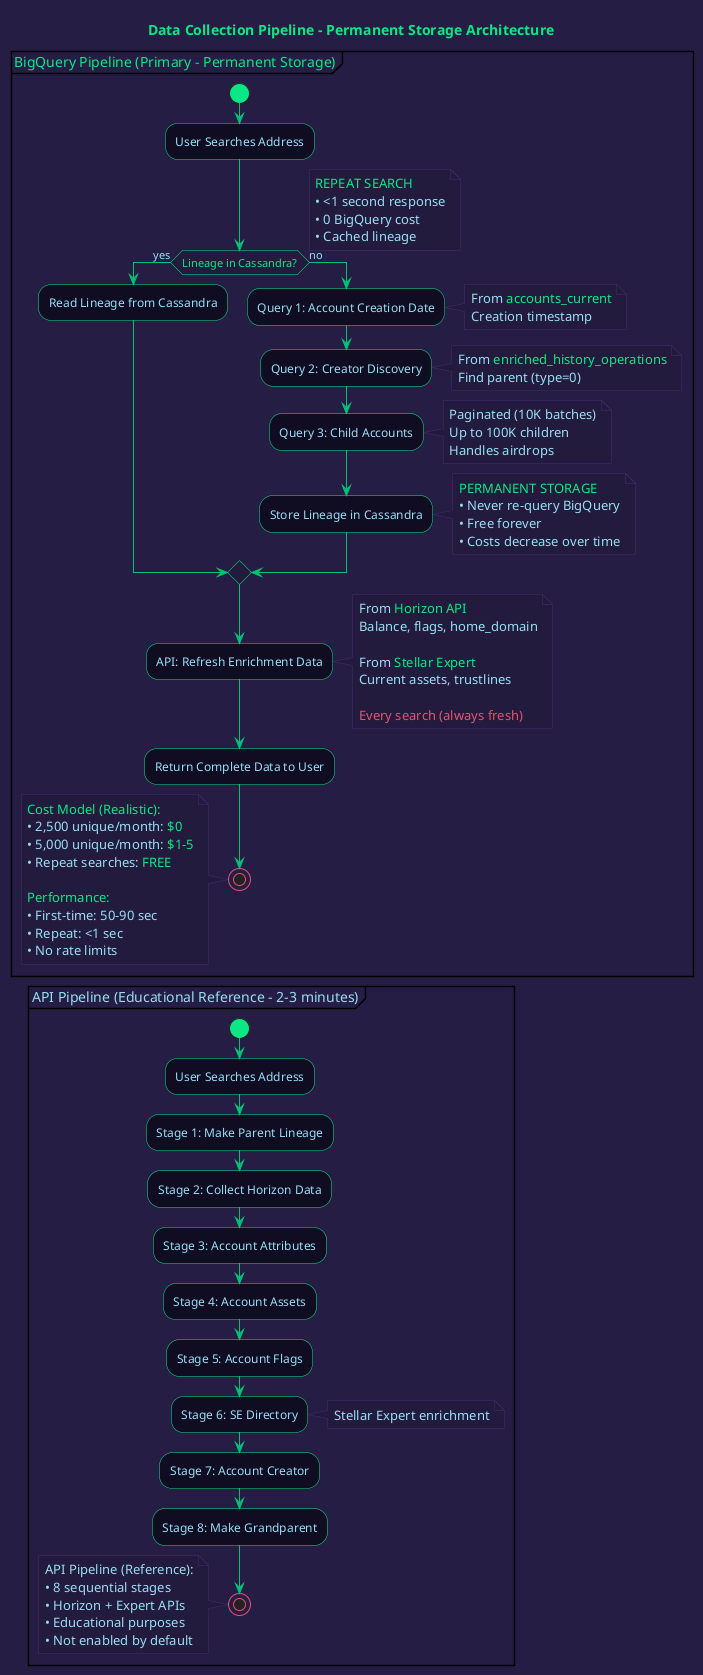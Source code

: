 @startuml 02_data_pipeline

skinparam backgroundColor #261D45
skinparam activity {
    BackgroundColor #100D23
    BorderColor #0BE784
    FontColor #96DDF2
}
skinparam activityArrowColor #01C176
skinparam activityStartColor #0BE784
skinparam activityStopColor #E5526F
skinparam activityDiamondBackgroundColor #231B3D
skinparam activityDiamondBorderColor #0BE784
skinparam defaultFontColor #96DDF2
skinparam note {
  BackgroundColor #231B3D
  BorderColor #3f2c70
  FontColor #96DDF2
}

title <color:#0BE784>Data Collection Pipeline - Permanent Storage Architecture

partition "<color:#0BE784>BigQuery Pipeline (Primary - Permanent Storage)" {
  start
  
  :User Searches Address;
  
  if (<color:#0BE784>Lineage in Cassandra?) then (yes)
    note right #231B3D
      <color:#0BE784>REPEAT SEARCH
      <color:#96DDF2>• <1 second response
      <color:#96DDF2>• 0 BigQuery cost
      <color:#96DDF2>• Cached lineage
    end note
    
    :Read Lineage from Cassandra;
    
  else (no)
    note right #231B3D
      <color:#E5526F>FIRST-TIME SEARCH
      <color:#96DDF2>• 50-90 second response
      <color:#96DDF2>• ~265 MB BigQuery usage
      <color:#96DDF2>• Permanent storage
    end note
    
    :Query 1: Account Creation Date;
    note right #231B3D
      <color:#96DDF2>From <color:#0BE784>accounts_current
      <color:#96DDF2>Creation timestamp
    end note
    
    :Query 2: Creator Discovery;
    note right #231B3D
      <color:#96DDF2>From <color:#0BE784>enriched_history_operations
      <color:#96DDF2>Find parent (type=0)
    end note
    
    :Query 3: Child Accounts;
    note right #231B3D
      <color:#96DDF2>Paginated (10K batches)
      <color:#96DDF2>Up to 100K children
      <color:#96DDF2>Handles airdrops
    end note
    
    :Store Lineage in Cassandra;
    note right #231B3D
      <color:#0BE784>PERMANENT STORAGE
      <color:#96DDF2>• Never re-query BigQuery
      <color:#96DDF2>• Free forever
      <color:#96DDF2>• Costs decrease over time
    end note
  endif
  
  :API: Refresh Enrichment Data;
  note right #231B3D
    <color:#96DDF2>From <color:#0BE784>Horizon API
    <color:#96DDF2>Balance, flags, home_domain
    <color:#96DDF2>
    <color:#96DDF2>From <color:#0BE784>Stellar Expert
    <color:#96DDF2>Current assets, trustlines
    <color:#96DDF2>
    <color:#E5526F>Every search (always fresh)
  end note
  
  :Return Complete Data to User;
  
  stop
  
  note left #231B3D
    <color:#0BE784>Cost Model (Realistic):
    <color:#96DDF2>• 2,500 unique/month: <color:#0BE784>$0
    <color:#96DDF2>• 5,000 unique/month: <color:#0BE784>$1-5
    <color:#96DDF2>• Repeat searches: <color:#0BE784>FREE
    <color:#96DDF2>
    <color:#0BE784>Performance:
    <color:#96DDF2>• First-time: 50-90 sec
    <color:#96DDF2>• Repeat: <1 sec
    <color:#96DDF2>• No rate limits
  end note
}

partition "<color:#96DDF2>API Pipeline (Educational Reference - 2-3 minutes)" {
  start
  
  :User Searches Address;
  
  :Stage 1: Make Parent Lineage;
  
  :Stage 2: Collect Horizon Data;
  
  :Stage 3: Account Attributes;
  
  :Stage 4: Account Assets;
  
  :Stage 5: Account Flags;
  
  :Stage 6: SE Directory;
  note right #231B3D
    <color:#96DDF2>Stellar Expert enrichment
  end note
  
  :Stage 7: Account Creator;
  
  :Stage 8: Make Grandparent;
  
  stop
  
  note left #231B3D
    <color:#96DDF2>API Pipeline (Reference):
    <color:#96DDF2>• 8 sequential stages
    <color:#96DDF2>• Horizon + Expert APIs
    <color:#96DDF2>• Educational purposes
    <color:#96DDF2>• Not enabled by default
  end note
}

@enduml
